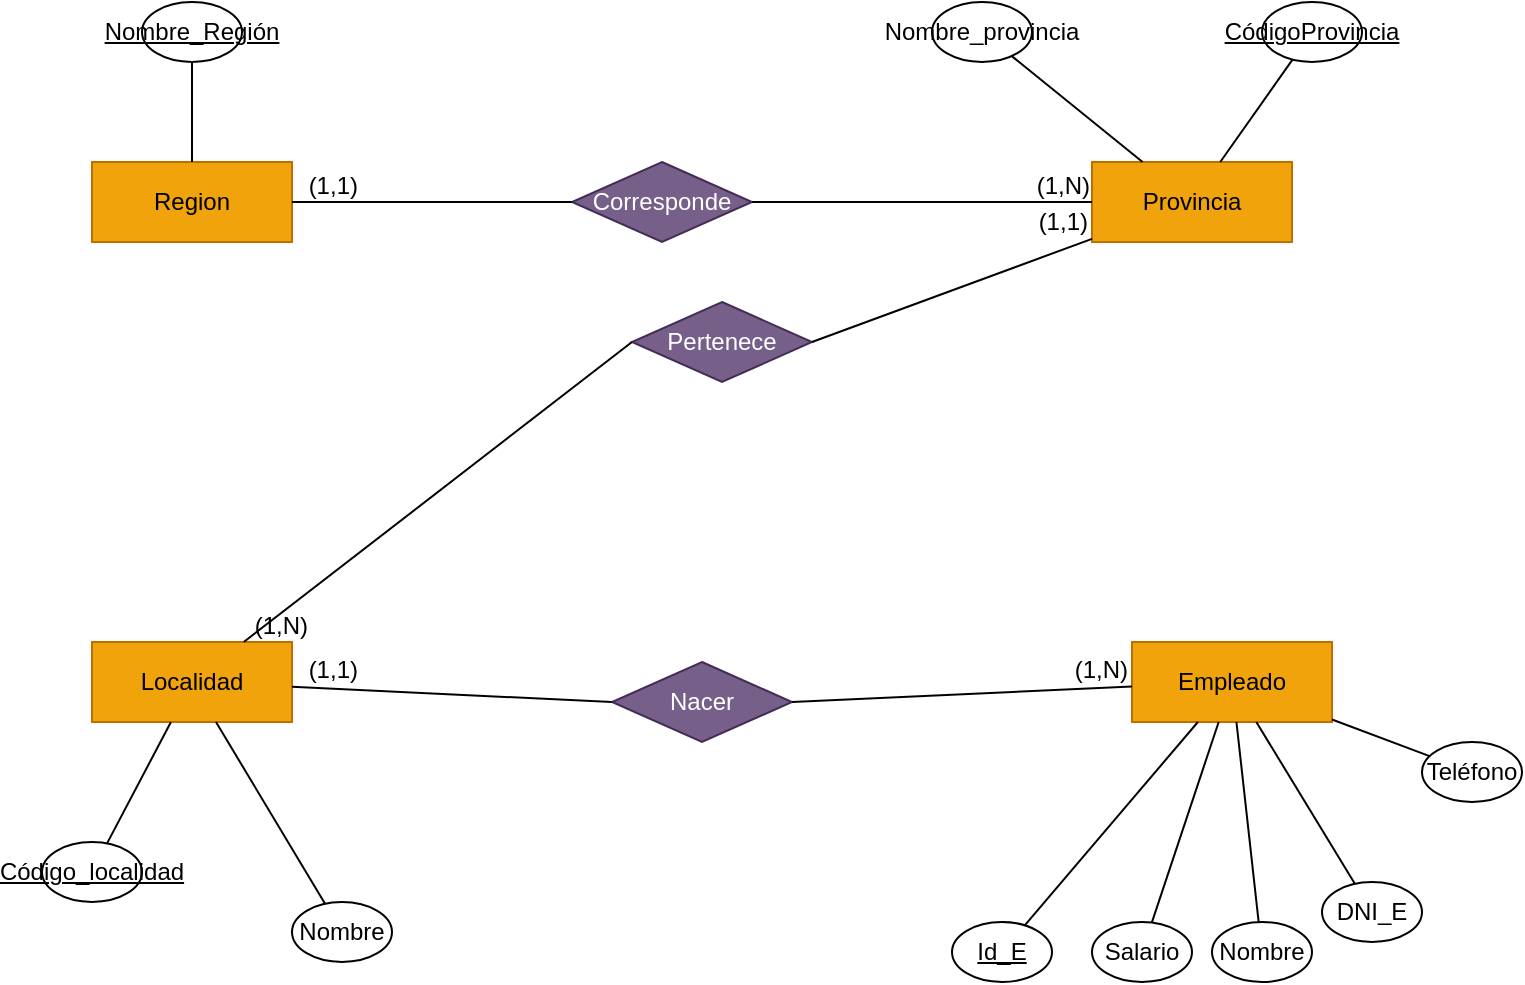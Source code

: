 <mxfile version="27.0.9">
  <diagram name="Página-1" id="Cw4dEzdGakqFoYViVBru">
    <mxGraphModel dx="1185" dy="695" grid="1" gridSize="10" guides="1" tooltips="1" connect="1" arrows="1" fold="1" page="1" pageScale="1" pageWidth="1200" pageHeight="1600" math="0" shadow="0">
      <root>
        <mxCell id="0" />
        <mxCell id="1" parent="0" />
        <mxCell id="uUIR05egj6UzLTB2QE7W-1" value="Region" style="whiteSpace=wrap;html=1;align=center;fillColor=#f0a30a;strokeColor=#BD7000;fontColor=#000000;" parent="1" vertex="1">
          <mxGeometry x="120" y="240" width="100" height="40" as="geometry" />
        </mxCell>
        <mxCell id="uUIR05egj6UzLTB2QE7W-2" value="Provincia" style="whiteSpace=wrap;html=1;align=center;fillColor=#f0a30a;strokeColor=#BD7000;fontColor=#000000;" parent="1" vertex="1">
          <mxGeometry x="620" y="240" width="100" height="40" as="geometry" />
        </mxCell>
        <mxCell id="uUIR05egj6UzLTB2QE7W-4" value="Localidad" style="whiteSpace=wrap;html=1;align=center;fillColor=#f0a30a;strokeColor=#BD7000;fontColor=#000000;" parent="1" vertex="1">
          <mxGeometry x="120" y="480" width="100" height="40" as="geometry" />
        </mxCell>
        <mxCell id="uUIR05egj6UzLTB2QE7W-5" value="Empleado" style="whiteSpace=wrap;html=1;align=center;fillColor=#f0a30a;strokeColor=#BD7000;fontColor=#000000;" parent="1" vertex="1">
          <mxGeometry x="640" y="480" width="100" height="40" as="geometry" />
        </mxCell>
        <mxCell id="4AZKRp5JuyVOsxK2PydP-1" value="" style="endArrow=none;html=1;rounded=0;" edge="1" target="4AZKRp5JuyVOsxK2PydP-2" parent="1" source="uUIR05egj6UzLTB2QE7W-1">
          <mxGeometry relative="1" as="geometry">
            <mxPoint x="110" y="175" as="sourcePoint" />
            <mxPoint x="170" y="175" as="targetPoint" />
          </mxGeometry>
        </mxCell>
        <mxCell id="4AZKRp5JuyVOsxK2PydP-2" value="&lt;u&gt;Nombre_Región&lt;/u&gt;" style="ellipse;whiteSpace=wrap;html=1;align=center;" vertex="1" parent="1">
          <mxGeometry x="145" y="160" width="50" height="30" as="geometry" />
        </mxCell>
        <mxCell id="4AZKRp5JuyVOsxK2PydP-3" value="" style="endArrow=none;html=1;rounded=0;" edge="1" target="4AZKRp5JuyVOsxK2PydP-4" parent="1" source="uUIR05egj6UzLTB2QE7W-2">
          <mxGeometry relative="1" as="geometry">
            <mxPoint x="620" y="185" as="sourcePoint" />
            <mxPoint x="680" y="185" as="targetPoint" />
          </mxGeometry>
        </mxCell>
        <mxCell id="4AZKRp5JuyVOsxK2PydP-4" value="&lt;u&gt;CódigoProvincia&lt;/u&gt;" style="ellipse;whiteSpace=wrap;html=1;align=center;" vertex="1" parent="1">
          <mxGeometry x="705" y="160" width="50" height="30" as="geometry" />
        </mxCell>
        <mxCell id="4AZKRp5JuyVOsxK2PydP-5" value="" style="endArrow=none;html=1;rounded=0;" edge="1" target="4AZKRp5JuyVOsxK2PydP-6" parent="1" source="uUIR05egj6UzLTB2QE7W-2">
          <mxGeometry relative="1" as="geometry">
            <mxPoint x="490" y="265" as="sourcePoint" />
            <mxPoint x="550" y="265" as="targetPoint" />
          </mxGeometry>
        </mxCell>
        <mxCell id="4AZKRp5JuyVOsxK2PydP-6" value="Nombre_provincia" style="ellipse;whiteSpace=wrap;html=1;align=center;" vertex="1" parent="1">
          <mxGeometry x="540" y="160" width="50" height="30" as="geometry" />
        </mxCell>
        <mxCell id="4AZKRp5JuyVOsxK2PydP-7" value="" style="endArrow=none;html=1;rounded=0;" edge="1" target="4AZKRp5JuyVOsxK2PydP-8" parent="1" source="uUIR05egj6UzLTB2QE7W-4">
          <mxGeometry relative="1" as="geometry">
            <mxPoint x="128" y="415" as="sourcePoint" />
            <mxPoint x="188" y="415" as="targetPoint" />
          </mxGeometry>
        </mxCell>
        <mxCell id="4AZKRp5JuyVOsxK2PydP-8" value="&lt;u&gt;Código_localidad&lt;/u&gt;" style="ellipse;whiteSpace=wrap;html=1;align=center;" vertex="1" parent="1">
          <mxGeometry x="95" y="580" width="50" height="30" as="geometry" />
        </mxCell>
        <mxCell id="4AZKRp5JuyVOsxK2PydP-9" value="" style="endArrow=none;html=1;rounded=0;" edge="1" target="4AZKRp5JuyVOsxK2PydP-10" parent="1" source="uUIR05egj6UzLTB2QE7W-4">
          <mxGeometry relative="1" as="geometry">
            <mxPoint x="230" y="505" as="sourcePoint" />
            <mxPoint x="290" y="505" as="targetPoint" />
          </mxGeometry>
        </mxCell>
        <mxCell id="4AZKRp5JuyVOsxK2PydP-10" value="Nombre" style="ellipse;whiteSpace=wrap;html=1;align=center;" vertex="1" parent="1">
          <mxGeometry x="220" y="610" width="50" height="30" as="geometry" />
        </mxCell>
        <mxCell id="4AZKRp5JuyVOsxK2PydP-11" value="" style="endArrow=none;html=1;rounded=0;" edge="1" target="4AZKRp5JuyVOsxK2PydP-12" parent="1" source="uUIR05egj6UzLTB2QE7W-5">
          <mxGeometry relative="1" as="geometry">
            <mxPoint x="595" y="425" as="sourcePoint" />
            <mxPoint x="655" y="425" as="targetPoint" />
          </mxGeometry>
        </mxCell>
        <mxCell id="4AZKRp5JuyVOsxK2PydP-12" value="&lt;u&gt;Id_E&lt;/u&gt;" style="ellipse;whiteSpace=wrap;html=1;align=center;" vertex="1" parent="1">
          <mxGeometry x="550" y="620" width="50" height="30" as="geometry" />
        </mxCell>
        <mxCell id="4AZKRp5JuyVOsxK2PydP-13" value="" style="endArrow=none;html=1;rounded=0;" edge="1" target="4AZKRp5JuyVOsxK2PydP-14" parent="1" source="uUIR05egj6UzLTB2QE7W-5">
          <mxGeometry relative="1" as="geometry">
            <mxPoint x="700" y="445" as="sourcePoint" />
            <mxPoint x="780" y="400" as="targetPoint" />
          </mxGeometry>
        </mxCell>
        <mxCell id="4AZKRp5JuyVOsxK2PydP-14" value="DNI_E" style="ellipse;whiteSpace=wrap;html=1;align=center;" vertex="1" parent="1">
          <mxGeometry x="735" y="600" width="50" height="30" as="geometry" />
        </mxCell>
        <mxCell id="4AZKRp5JuyVOsxK2PydP-15" value="" style="endArrow=none;html=1;rounded=0;" edge="1" target="4AZKRp5JuyVOsxK2PydP-16" parent="1" source="uUIR05egj6UzLTB2QE7W-5">
          <mxGeometry relative="1" as="geometry">
            <mxPoint x="600" y="555" as="sourcePoint" />
            <mxPoint x="660" y="555" as="targetPoint" />
          </mxGeometry>
        </mxCell>
        <mxCell id="4AZKRp5JuyVOsxK2PydP-16" value="Nombre" style="ellipse;whiteSpace=wrap;html=1;align=center;" vertex="1" parent="1">
          <mxGeometry x="680" y="620" width="50" height="30" as="geometry" />
        </mxCell>
        <mxCell id="4AZKRp5JuyVOsxK2PydP-17" value="" style="endArrow=none;html=1;rounded=0;" edge="1" target="4AZKRp5JuyVOsxK2PydP-18" parent="1" source="uUIR05egj6UzLTB2QE7W-5">
          <mxGeometry relative="1" as="geometry">
            <mxPoint x="750" y="545" as="sourcePoint" />
            <mxPoint x="810" y="545" as="targetPoint" />
          </mxGeometry>
        </mxCell>
        <mxCell id="4AZKRp5JuyVOsxK2PydP-18" value="Teléfono" style="ellipse;whiteSpace=wrap;html=1;align=center;" vertex="1" parent="1">
          <mxGeometry x="785" y="530" width="50" height="30" as="geometry" />
        </mxCell>
        <mxCell id="4AZKRp5JuyVOsxK2PydP-19" value="" style="endArrow=none;html=1;rounded=0;" edge="1" target="4AZKRp5JuyVOsxK2PydP-20" parent="1" source="uUIR05egj6UzLTB2QE7W-5">
          <mxGeometry relative="1" as="geometry">
            <mxPoint x="545" y="500" as="sourcePoint" />
            <mxPoint x="605" y="500" as="targetPoint" />
          </mxGeometry>
        </mxCell>
        <mxCell id="4AZKRp5JuyVOsxK2PydP-20" value="Salario" style="ellipse;whiteSpace=wrap;html=1;align=center;" vertex="1" parent="1">
          <mxGeometry x="620" y="620" width="50" height="30" as="geometry" />
        </mxCell>
        <mxCell id="4AZKRp5JuyVOsxK2PydP-21" value="Nacer" style="shape=rhombus;perimeter=rhombusPerimeter;whiteSpace=wrap;html=1;align=center;fillColor=#76608a;fontColor=#ffffff;strokeColor=#432D57;" vertex="1" parent="1">
          <mxGeometry x="380" y="490" width="90" height="40" as="geometry" />
        </mxCell>
        <mxCell id="4AZKRp5JuyVOsxK2PydP-22" value="" style="endArrow=none;html=1;rounded=0;exitX=0;exitY=0.5;exitDx=0;exitDy=0;" edge="1" source="4AZKRp5JuyVOsxK2PydP-21" parent="1" target="uUIR05egj6UzLTB2QE7W-4">
          <mxGeometry relative="1" as="geometry">
            <mxPoint x="487" y="310" as="sourcePoint" />
            <mxPoint x="440" y="340" as="targetPoint" />
          </mxGeometry>
        </mxCell>
        <mxCell id="4AZKRp5JuyVOsxK2PydP-23" value="(1,1)" style="resizable=0;html=1;whiteSpace=wrap;align=right;verticalAlign=bottom;" connectable="0" vertex="1" parent="4AZKRp5JuyVOsxK2PydP-22">
          <mxGeometry x="1" relative="1" as="geometry">
            <mxPoint x="34" as="offset" />
          </mxGeometry>
        </mxCell>
        <mxCell id="4AZKRp5JuyVOsxK2PydP-24" value="" style="endArrow=none;html=1;rounded=0;exitX=1;exitY=0.5;exitDx=0;exitDy=0;" edge="1" source="4AZKRp5JuyVOsxK2PydP-21" parent="1" target="uUIR05egj6UzLTB2QE7W-5">
          <mxGeometry relative="1" as="geometry">
            <mxPoint x="487" y="310" as="sourcePoint" />
            <mxPoint x="660" y="340" as="targetPoint" />
          </mxGeometry>
        </mxCell>
        <mxCell id="4AZKRp5JuyVOsxK2PydP-25" value="(1,N)" style="resizable=0;html=1;whiteSpace=wrap;align=right;verticalAlign=bottom;" connectable="0" vertex="1" parent="4AZKRp5JuyVOsxK2PydP-24">
          <mxGeometry x="1" relative="1" as="geometry">
            <mxPoint as="offset" />
          </mxGeometry>
        </mxCell>
        <mxCell id="4AZKRp5JuyVOsxK2PydP-26" value="Pertenece" style="shape=rhombus;perimeter=rhombusPerimeter;whiteSpace=wrap;html=1;align=center;fillColor=#76608a;fontColor=#ffffff;strokeColor=#432D57;" vertex="1" parent="1">
          <mxGeometry x="390" y="310" width="90" height="40" as="geometry" />
        </mxCell>
        <mxCell id="4AZKRp5JuyVOsxK2PydP-27" value="" style="endArrow=none;html=1;rounded=0;exitX=0;exitY=0.5;exitDx=0;exitDy=0;" edge="1" source="4AZKRp5JuyVOsxK2PydP-26" parent="1" target="uUIR05egj6UzLTB2QE7W-4">
          <mxGeometry relative="1" as="geometry">
            <mxPoint x="367" y="300" as="sourcePoint" />
            <mxPoint x="320" y="330" as="targetPoint" />
          </mxGeometry>
        </mxCell>
        <mxCell id="4AZKRp5JuyVOsxK2PydP-28" value="(1,N)" style="resizable=0;html=1;whiteSpace=wrap;align=right;verticalAlign=bottom;" connectable="0" vertex="1" parent="4AZKRp5JuyVOsxK2PydP-27">
          <mxGeometry x="1" relative="1" as="geometry">
            <mxPoint x="34" as="offset" />
          </mxGeometry>
        </mxCell>
        <mxCell id="4AZKRp5JuyVOsxK2PydP-29" value="" style="endArrow=none;html=1;rounded=0;exitX=1;exitY=0.5;exitDx=0;exitDy=0;" edge="1" source="4AZKRp5JuyVOsxK2PydP-26" parent="1" target="uUIR05egj6UzLTB2QE7W-2">
          <mxGeometry relative="1" as="geometry">
            <mxPoint x="367" y="300" as="sourcePoint" />
            <mxPoint x="540" y="330" as="targetPoint" />
          </mxGeometry>
        </mxCell>
        <mxCell id="4AZKRp5JuyVOsxK2PydP-30" value="(1,1)" style="resizable=0;html=1;whiteSpace=wrap;align=right;verticalAlign=bottom;" connectable="0" vertex="1" parent="4AZKRp5JuyVOsxK2PydP-29">
          <mxGeometry x="1" relative="1" as="geometry">
            <mxPoint as="offset" />
          </mxGeometry>
        </mxCell>
        <mxCell id="4AZKRp5JuyVOsxK2PydP-31" value="Corresponde" style="shape=rhombus;perimeter=rhombusPerimeter;whiteSpace=wrap;html=1;align=center;fillColor=#76608a;fontColor=#ffffff;strokeColor=#432D57;" vertex="1" parent="1">
          <mxGeometry x="360" y="240" width="90" height="40" as="geometry" />
        </mxCell>
        <mxCell id="4AZKRp5JuyVOsxK2PydP-32" value="" style="endArrow=none;html=1;rounded=0;exitX=0;exitY=0.5;exitDx=0;exitDy=0;" edge="1" source="4AZKRp5JuyVOsxK2PydP-31" parent="1" target="uUIR05egj6UzLTB2QE7W-1">
          <mxGeometry relative="1" as="geometry">
            <mxPoint x="337" y="230" as="sourcePoint" />
            <mxPoint x="290" y="260" as="targetPoint" />
          </mxGeometry>
        </mxCell>
        <mxCell id="4AZKRp5JuyVOsxK2PydP-33" value="(1,1)" style="resizable=0;html=1;whiteSpace=wrap;align=right;verticalAlign=bottom;" connectable="0" vertex="1" parent="4AZKRp5JuyVOsxK2PydP-32">
          <mxGeometry x="1" relative="1" as="geometry">
            <mxPoint x="34" as="offset" />
          </mxGeometry>
        </mxCell>
        <mxCell id="4AZKRp5JuyVOsxK2PydP-34" value="" style="endArrow=none;html=1;rounded=0;exitX=1;exitY=0.5;exitDx=0;exitDy=0;" edge="1" source="4AZKRp5JuyVOsxK2PydP-31" parent="1" target="uUIR05egj6UzLTB2QE7W-2">
          <mxGeometry relative="1" as="geometry">
            <mxPoint x="337" y="230" as="sourcePoint" />
            <mxPoint x="510" y="260" as="targetPoint" />
          </mxGeometry>
        </mxCell>
        <mxCell id="4AZKRp5JuyVOsxK2PydP-35" value="(1,N)" style="resizable=0;html=1;whiteSpace=wrap;align=right;verticalAlign=bottom;" connectable="0" vertex="1" parent="4AZKRp5JuyVOsxK2PydP-34">
          <mxGeometry x="1" relative="1" as="geometry">
            <mxPoint as="offset" />
          </mxGeometry>
        </mxCell>
      </root>
    </mxGraphModel>
  </diagram>
</mxfile>
